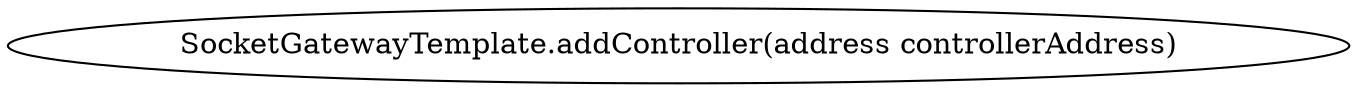 digraph "" {
	graph [bb="0,0,542.27,36"];
	node [label="\N"];
	"SocketGatewayTemplate.addController(address controllerAddress)"	 [height=0.5,
		pos="271.13,18",
		width=7.5315];
}
